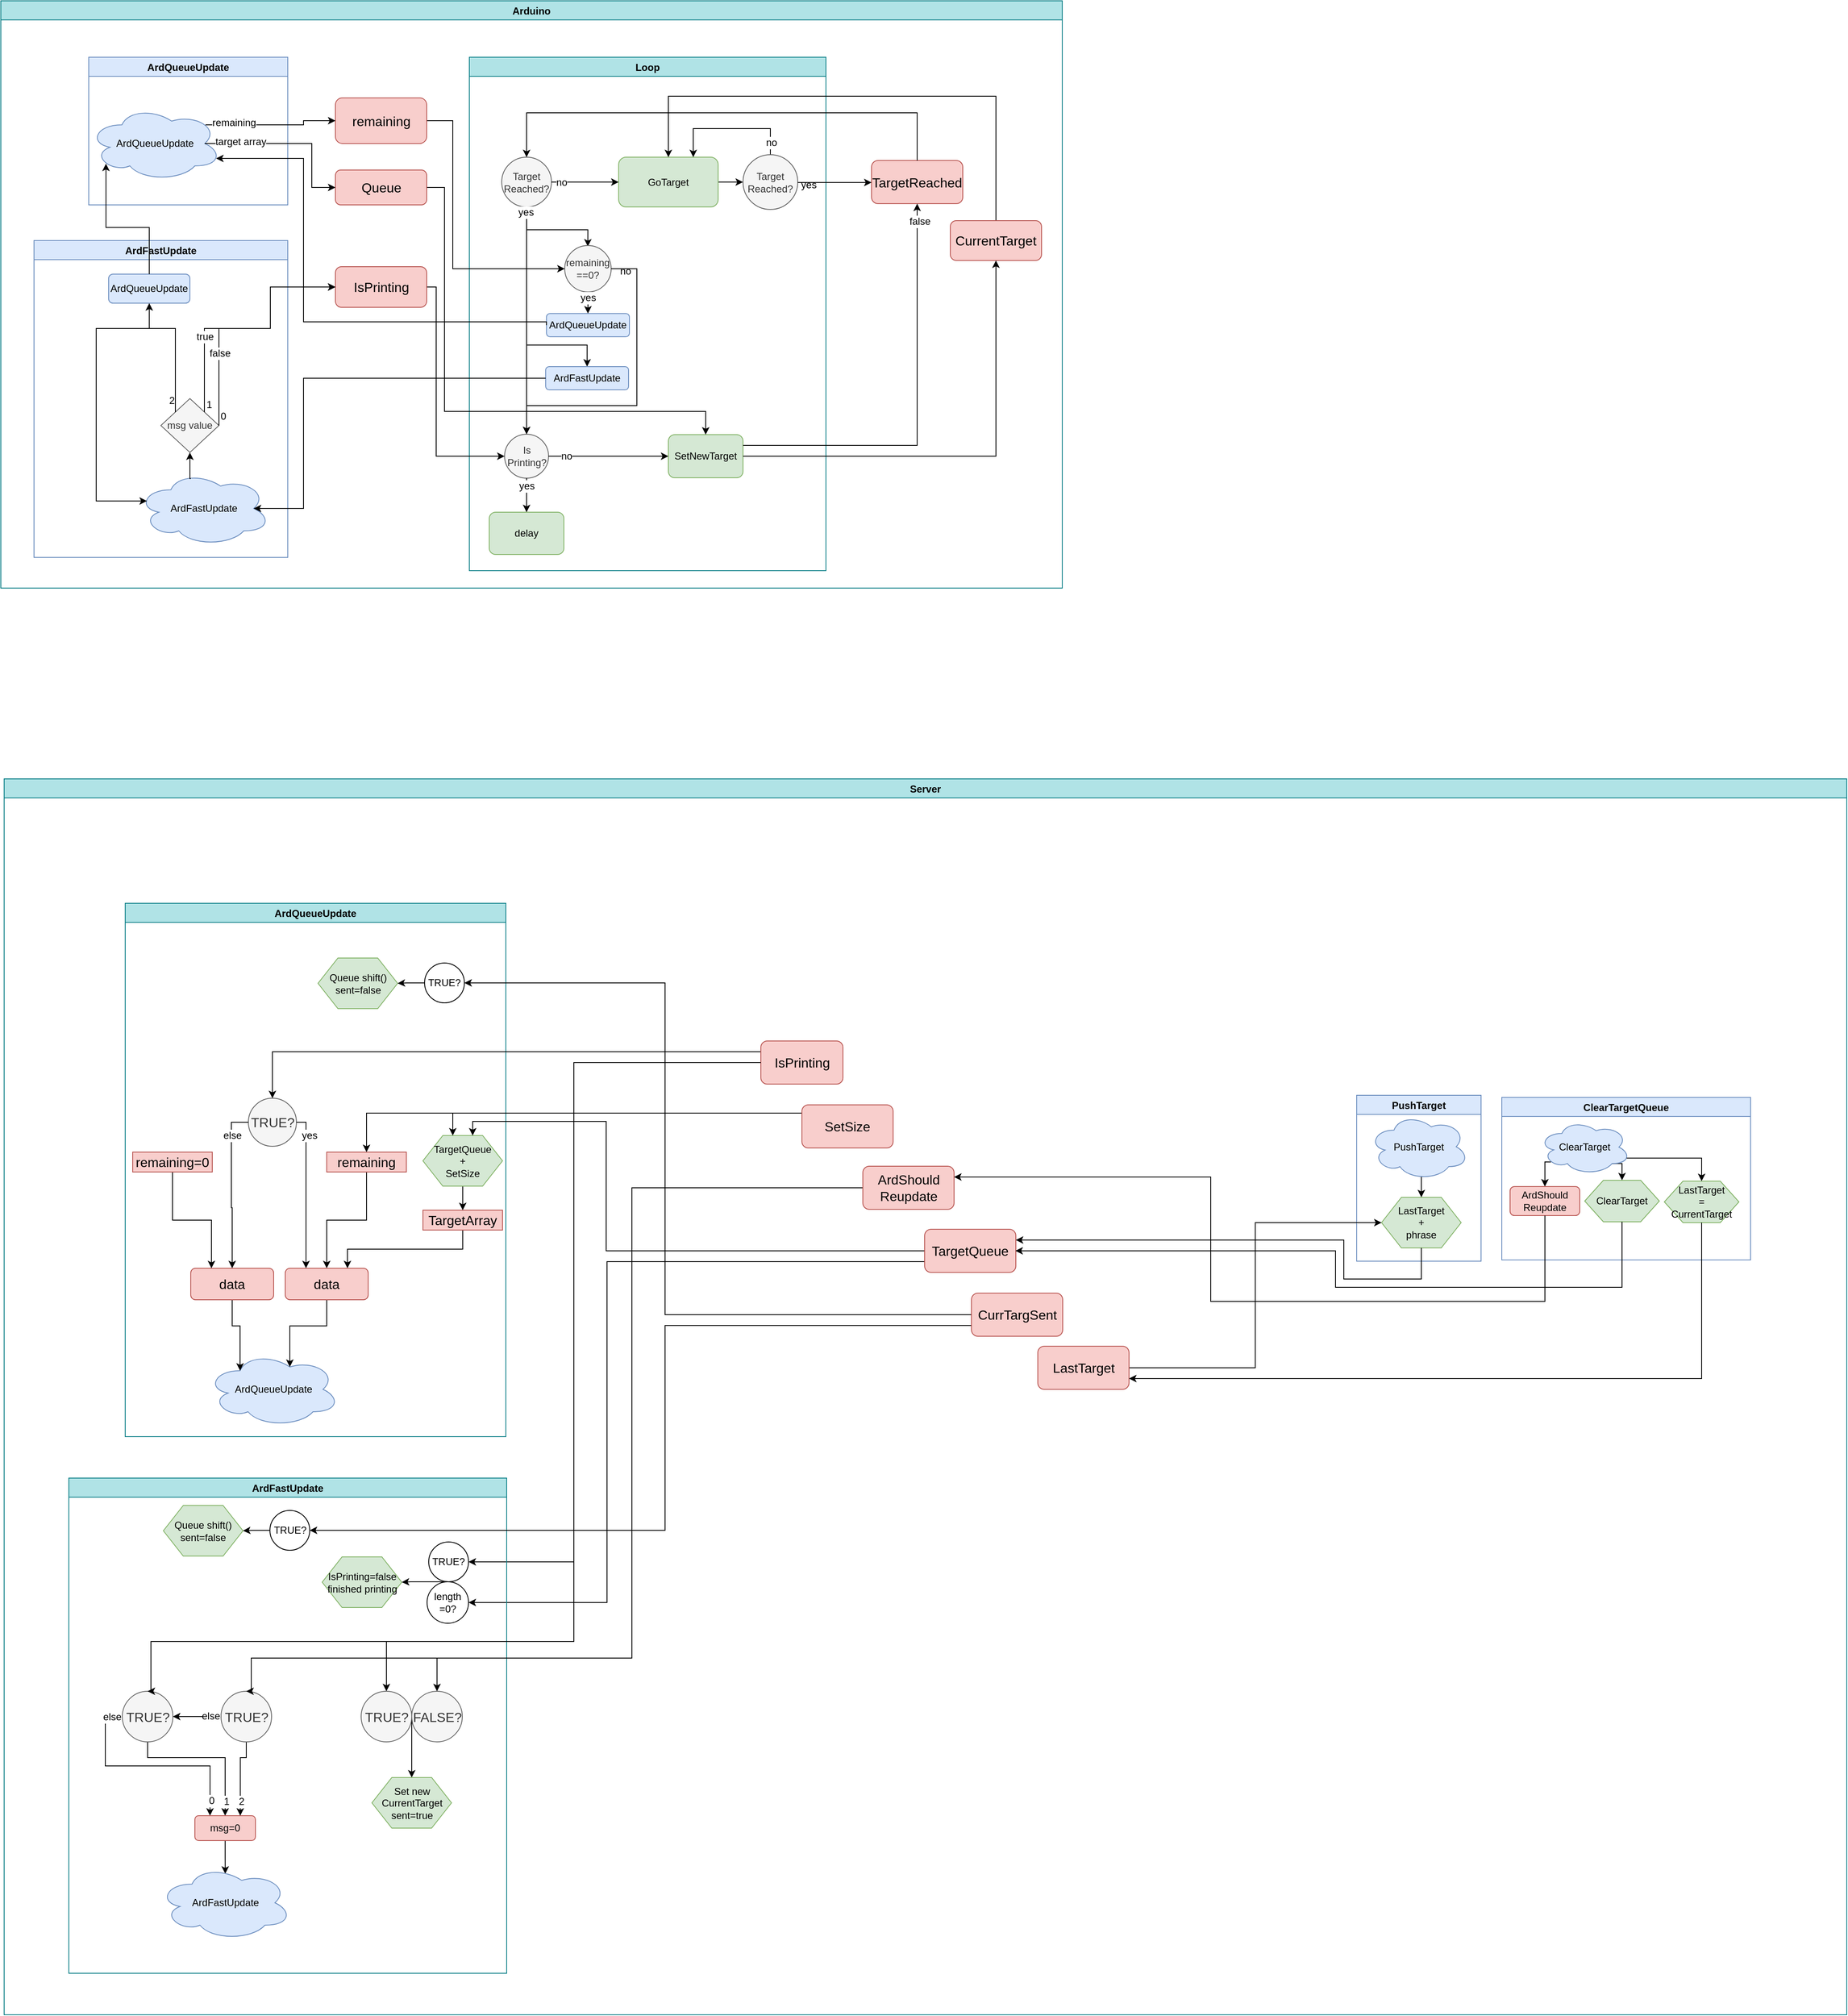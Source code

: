 <mxfile version="12.4.2" type="device" pages="1"><diagram id="tM-T2GlN57QpEo3TOmLt" name="Page-1"><mxGraphModel dx="1522" dy="650" grid="0" gridSize="10" guides="1" tooltips="1" connect="1" arrows="1" fold="1" page="0" pageScale="1" pageWidth="827" pageHeight="1169" math="0" shadow="0"><root><mxCell id="0"/><mxCell id="1" parent="0"/><mxCell id="ObLsMRq7kUbOB_yrqu0M-2" value="Arduino" style="swimlane;fillColor=#b0e3e6;strokeColor=#0e8088;" parent="1" vertex="1"><mxGeometry x="-200" y="42" width="1280" height="708" as="geometry"><mxRectangle x="18" y="30" width="70" height="23" as="alternateBounds"/></mxGeometry></mxCell><mxCell id="ObLsMRq7kUbOB_yrqu0M-3" value="Loop" style="swimlane;startSize=23;fillColor=#b0e3e6;strokeColor=#0e8088;" parent="ObLsMRq7kUbOB_yrqu0M-2" vertex="1"><mxGeometry x="565" y="68" width="430" height="619" as="geometry"><mxRectangle x="90" y="123" width="60" height="23" as="alternateBounds"/></mxGeometry></mxCell><mxCell id="ObLsMRq7kUbOB_yrqu0M-46" style="edgeStyle=orthogonalEdgeStyle;rounded=0;orthogonalLoop=1;jettySize=auto;html=1;exitX=0.5;exitY=1;exitDx=0;exitDy=0;entryX=0.5;entryY=0;entryDx=0;entryDy=0;" parent="ObLsMRq7kUbOB_yrqu0M-3" edge="1"><mxGeometry relative="1" as="geometry"><mxPoint x="69.069" y="181.276" as="sourcePoint"/><mxPoint x="142.862" y="228.172" as="targetPoint"/><Array as="points"><mxPoint x="69" y="208"/><mxPoint x="143" y="208"/></Array></mxGeometry></mxCell><mxCell id="ObLsMRq7kUbOB_yrqu0M-47" style="edgeStyle=orthogonalEdgeStyle;rounded=0;orthogonalLoop=1;jettySize=auto;html=1;exitX=0.5;exitY=1;exitDx=0;exitDy=0;entryX=0.5;entryY=0;entryDx=0;entryDy=0;" parent="ObLsMRq7kUbOB_yrqu0M-3" source="ObLsMRq7kUbOB_yrqu0M-5" target="ObLsMRq7kUbOB_yrqu0M-19" edge="1"><mxGeometry relative="1" as="geometry"><Array as="points"><mxPoint x="69" y="347"/><mxPoint x="142" y="347"/></Array></mxGeometry></mxCell><mxCell id="ObLsMRq7kUbOB_yrqu0M-5" value="Target&lt;br&gt;Reached?" style="ellipse;whiteSpace=wrap;html=1;aspect=fixed;fillColor=#f5f5f5;strokeColor=#666666;fontColor=#333333;" parent="ObLsMRq7kUbOB_yrqu0M-3" vertex="1"><mxGeometry x="39" y="120.5" width="60" height="60" as="geometry"/></mxCell><mxCell id="ObLsMRq7kUbOB_yrqu0M-6" style="edgeStyle=orthogonalEdgeStyle;rounded=0;orthogonalLoop=1;jettySize=auto;html=1;exitX=1;exitY=0.5;exitDx=0;exitDy=0;entryX=0;entryY=0.5;entryDx=0;entryDy=0;" parent="ObLsMRq7kUbOB_yrqu0M-3" source="ObLsMRq7kUbOB_yrqu0M-7" target="ObLsMRq7kUbOB_yrqu0M-26" edge="1"><mxGeometry relative="1" as="geometry"/></mxCell><mxCell id="ObLsMRq7kUbOB_yrqu0M-7" value="GoTarget" style="rounded=1;whiteSpace=wrap;html=1;fillColor=#d5e8d4;strokeColor=#82b366;" parent="ObLsMRq7kUbOB_yrqu0M-3" vertex="1"><mxGeometry x="180" y="120.5" width="120" height="60" as="geometry"/></mxCell><mxCell id="ObLsMRq7kUbOB_yrqu0M-11" style="edgeStyle=orthogonalEdgeStyle;rounded=0;orthogonalLoop=1;jettySize=auto;html=1;exitX=1;exitY=0.5;exitDx=0;exitDy=0;entryX=0;entryY=0.5;entryDx=0;entryDy=0;" parent="ObLsMRq7kUbOB_yrqu0M-3" source="ObLsMRq7kUbOB_yrqu0M-5" target="ObLsMRq7kUbOB_yrqu0M-7" edge="1"><mxGeometry relative="1" as="geometry"><mxPoint x="190" y="95.707" as="targetPoint"/></mxGeometry></mxCell><mxCell id="ObLsMRq7kUbOB_yrqu0M-12" value="no" style="text;html=1;resizable=0;points=[];align=center;verticalAlign=middle;labelBackgroundColor=#ffffff;" parent="ObLsMRq7kUbOB_yrqu0M-11" vertex="1" connectable="0"><mxGeometry x="-0.698" relative="1" as="geometry"><mxPoint as="offset"/></mxGeometry></mxCell><mxCell id="ObLsMRq7kUbOB_yrqu0M-13" value="delay" style="rounded=1;whiteSpace=wrap;html=1;fillColor=#d5e8d4;strokeColor=#82b366;" parent="ObLsMRq7kUbOB_yrqu0M-3" vertex="1"><mxGeometry x="24" y="548.5" width="90" height="51" as="geometry"/></mxCell><mxCell id="ObLsMRq7kUbOB_yrqu0M-45" style="edgeStyle=orthogonalEdgeStyle;rounded=0;orthogonalLoop=1;jettySize=auto;html=1;exitX=0.5;exitY=1;exitDx=0;exitDy=0;entryX=0.5;entryY=0;entryDx=0;entryDy=0;" parent="ObLsMRq7kUbOB_yrqu0M-3" source="ObLsMRq7kUbOB_yrqu0M-15" target="ObLsMRq7kUbOB_yrqu0M-16" edge="1"><mxGeometry relative="1" as="geometry"/></mxCell><mxCell id="ObLsMRq7kUbOB_yrqu0M-15" value="remaining&lt;br&gt;==0?" style="ellipse;whiteSpace=wrap;html=1;aspect=fixed;shadow=0;glass=0;comic=0;fillColor=#f5f5f5;strokeColor=#666666;fontColor=#333333;" parent="ObLsMRq7kUbOB_yrqu0M-3" vertex="1"><mxGeometry x="115" y="227" width="56" height="56" as="geometry"/></mxCell><mxCell id="ObLsMRq7kUbOB_yrqu0M-16" value="ArdQueueUpdate" style="rounded=1;whiteSpace=wrap;html=1;fillColor=#dae8fc;strokeColor=#6c8ebf;" parent="ObLsMRq7kUbOB_yrqu0M-3" vertex="1"><mxGeometry x="93" y="309" width="100" height="28" as="geometry"/></mxCell><mxCell id="ObLsMRq7kUbOB_yrqu0M-19" value="ArdFastUpdate" style="rounded=1;whiteSpace=wrap;html=1;fillColor=#dae8fc;strokeColor=#6c8ebf;" parent="ObLsMRq7kUbOB_yrqu0M-3" vertex="1"><mxGeometry x="92" y="373" width="100" height="28" as="geometry"/></mxCell><mxCell id="ObLsMRq7kUbOB_yrqu0M-23" value="SetNewTarget" style="rounded=1;whiteSpace=wrap;html=1;fillColor=#d5e8d4;strokeColor=#82b366;" parent="ObLsMRq7kUbOB_yrqu0M-3" vertex="1"><mxGeometry x="240" y="455" width="90" height="52" as="geometry"/></mxCell><mxCell id="vd14K_VsVUF3qfK4hgnp-1" style="edgeStyle=orthogonalEdgeStyle;rounded=0;orthogonalLoop=1;jettySize=auto;html=1;exitX=0.5;exitY=0;exitDx=0;exitDy=0;entryX=0.75;entryY=0;entryDx=0;entryDy=0;" parent="ObLsMRq7kUbOB_yrqu0M-3" source="ObLsMRq7kUbOB_yrqu0M-26" target="ObLsMRq7kUbOB_yrqu0M-7" edge="1"><mxGeometry relative="1" as="geometry"><Array as="points"><mxPoint x="363" y="86"/><mxPoint x="270" y="86"/></Array></mxGeometry></mxCell><mxCell id="ObLsMRq7kUbOB_yrqu0M-26" value="Target Reached?" style="ellipse;whiteSpace=wrap;html=1;aspect=fixed;fillColor=#f5f5f5;strokeColor=#666666;fontColor=#333333;" parent="ObLsMRq7kUbOB_yrqu0M-3" vertex="1"><mxGeometry x="330" y="117.5" width="66" height="66" as="geometry"/></mxCell><mxCell id="vd14K_VsVUF3qfK4hgnp-3" value="no" style="text;html=1;resizable=0;points=[];align=center;verticalAlign=middle;labelBackgroundColor=#ffffff;" parent="ObLsMRq7kUbOB_yrqu0M-3" vertex="1" connectable="0"><mxGeometry x="331" y="100" as="geometry"><mxPoint x="33" y="3" as="offset"/></mxGeometry></mxCell><mxCell id="vd14K_VsVUF3qfK4hgnp-5" value="yes" style="text;html=1;resizable=0;points=[];align=center;verticalAlign=middle;labelBackgroundColor=#ffffff;shadow=1;fillColor=#FFFFFF;" parent="ObLsMRq7kUbOB_yrqu0M-3" vertex="1" connectable="0"><mxGeometry x="409" y="148" as="geometry"><mxPoint y="6" as="offset"/></mxGeometry></mxCell><mxCell id="vd14K_VsVUF3qfK4hgnp-7" value="no" style="text;html=1;resizable=0;points=[];align=center;verticalAlign=middle;labelBackgroundColor=#ffffff;" parent="ObLsMRq7kUbOB_yrqu0M-3" vertex="1" connectable="0"><mxGeometry x="175.003" y="257.004" as="geometry"><mxPoint x="12.5" y="1" as="offset"/></mxGeometry></mxCell><mxCell id="vd14K_VsVUF3qfK4hgnp-8" value="yes" style="text;html=1;resizable=0;points=[];align=center;verticalAlign=middle;labelBackgroundColor=#ffffff;" parent="ObLsMRq7kUbOB_yrqu0M-3" vertex="1" connectable="0"><mxGeometry x="142.999" y="283.999" as="geometry"><mxPoint y="6" as="offset"/></mxGeometry></mxCell><mxCell id="ObLsMRq7kUbOB_yrqu0M-10" value="Is&lt;br&gt;Printing?" style="ellipse;whiteSpace=wrap;html=1;aspect=fixed;fillColor=#f5f5f5;strokeColor=#666666;fontColor=#333333;" parent="ObLsMRq7kUbOB_yrqu0M-3" vertex="1"><mxGeometry x="42.5" y="454.5" width="53" height="53" as="geometry"/></mxCell><mxCell id="ObLsMRq7kUbOB_yrqu0M-8" style="edgeStyle=orthogonalEdgeStyle;rounded=0;orthogonalLoop=1;jettySize=auto;html=1;exitX=0.5;exitY=1;exitDx=0;exitDy=0;entryX=0.5;entryY=0;entryDx=0;entryDy=0;" parent="ObLsMRq7kUbOB_yrqu0M-3" source="ObLsMRq7kUbOB_yrqu0M-10" target="ObLsMRq7kUbOB_yrqu0M-13" edge="1"><mxGeometry relative="1" as="geometry"/></mxCell><mxCell id="ObLsMRq7kUbOB_yrqu0M-9" value="yes" style="text;html=1;resizable=0;points=[];align=center;verticalAlign=middle;labelBackgroundColor=#ffffff;" parent="ObLsMRq7kUbOB_yrqu0M-8" vertex="1" connectable="0"><mxGeometry x="-0.611" relative="1" as="geometry"><mxPoint x="-0.07" y="1.55" as="offset"/></mxGeometry></mxCell><mxCell id="ObLsMRq7kUbOB_yrqu0M-24" style="edgeStyle=orthogonalEdgeStyle;rounded=0;orthogonalLoop=1;jettySize=auto;html=1;entryX=0;entryY=0.5;entryDx=0;entryDy=0;exitX=1;exitY=0.5;exitDx=0;exitDy=0;" parent="ObLsMRq7kUbOB_yrqu0M-3" source="ObLsMRq7kUbOB_yrqu0M-10" target="ObLsMRq7kUbOB_yrqu0M-23" edge="1"><mxGeometry relative="1" as="geometry"><mxPoint x="180" y="595.5" as="targetPoint"/><mxPoint x="140" y="481.5" as="sourcePoint"/></mxGeometry></mxCell><mxCell id="ObLsMRq7kUbOB_yrqu0M-25" value="no" style="text;html=1;resizable=0;points=[];align=center;verticalAlign=middle;labelBackgroundColor=#ffffff;" parent="ObLsMRq7kUbOB_yrqu0M-24" vertex="1" connectable="0"><mxGeometry x="-0.872" y="1" relative="1" as="geometry"><mxPoint x="12.5" y="1" as="offset"/></mxGeometry></mxCell><mxCell id="ObLsMRq7kUbOB_yrqu0M-48" style="edgeStyle=orthogonalEdgeStyle;rounded=0;orthogonalLoop=1;jettySize=auto;html=1;exitX=0.5;exitY=1;exitDx=0;exitDy=0;entryX=0.5;entryY=0;entryDx=0;entryDy=0;" parent="ObLsMRq7kUbOB_yrqu0M-3" source="ObLsMRq7kUbOB_yrqu0M-5" target="ObLsMRq7kUbOB_yrqu0M-10" edge="1"><mxGeometry relative="1" as="geometry"/></mxCell><mxCell id="vd14K_VsVUF3qfK4hgnp-6" style="edgeStyle=orthogonalEdgeStyle;rounded=0;orthogonalLoop=1;jettySize=auto;html=1;exitX=1;exitY=0.5;exitDx=0;exitDy=0;entryX=0.5;entryY=0;entryDx=0;entryDy=0;" parent="ObLsMRq7kUbOB_yrqu0M-3" source="ObLsMRq7kUbOB_yrqu0M-15" target="ObLsMRq7kUbOB_yrqu0M-10" edge="1"><mxGeometry relative="1" as="geometry"><Array as="points"><mxPoint x="202" y="255"/><mxPoint x="202" y="420"/><mxPoint x="69" y="420"/></Array></mxGeometry></mxCell><mxCell id="ObLsMRq7kUbOB_yrqu0M-27" style="edgeStyle=orthogonalEdgeStyle;rounded=0;orthogonalLoop=1;jettySize=auto;html=1;exitX=0.5;exitY=0;exitDx=0;exitDy=0;entryX=0.5;entryY=0;entryDx=0;entryDy=0;" parent="ObLsMRq7kUbOB_yrqu0M-2" source="ObLsMRq7kUbOB_yrqu0M-28" target="ObLsMRq7kUbOB_yrqu0M-7" edge="1"><mxGeometry relative="1" as="geometry"><Array as="points"><mxPoint x="1200" y="115"/><mxPoint x="805" y="115"/></Array></mxGeometry></mxCell><mxCell id="ObLsMRq7kUbOB_yrqu0M-28" value="CurrentTarget" style="rounded=1;whiteSpace=wrap;html=1;fillColor=#f8cecc;strokeColor=#b85450;fontSize=16;" parent="ObLsMRq7kUbOB_yrqu0M-2" vertex="1"><mxGeometry x="1145" y="265" width="110" height="48" as="geometry"/></mxCell><mxCell id="ObLsMRq7kUbOB_yrqu0M-29" style="edgeStyle=orthogonalEdgeStyle;rounded=0;orthogonalLoop=1;jettySize=auto;html=1;exitX=1;exitY=0.5;exitDx=0;exitDy=0;entryX=0.5;entryY=1;entryDx=0;entryDy=0;" parent="ObLsMRq7kUbOB_yrqu0M-2" source="ObLsMRq7kUbOB_yrqu0M-23" target="ObLsMRq7kUbOB_yrqu0M-28" edge="1"><mxGeometry relative="1" as="geometry"/></mxCell><mxCell id="ObLsMRq7kUbOB_yrqu0M-30" value="TargetReached" style="rounded=1;whiteSpace=wrap;html=1;fillColor=#f8cecc;strokeColor=#b85450;fontSize=16;" parent="ObLsMRq7kUbOB_yrqu0M-2" vertex="1"><mxGeometry x="1050" y="192.5" width="110" height="52" as="geometry"/></mxCell><mxCell id="ObLsMRq7kUbOB_yrqu0M-31" style="edgeStyle=orthogonalEdgeStyle;rounded=0;orthogonalLoop=1;jettySize=auto;html=1;exitX=0.5;exitY=0;exitDx=0;exitDy=0;entryX=0.5;entryY=0;entryDx=0;entryDy=0;" parent="ObLsMRq7kUbOB_yrqu0M-2" source="ObLsMRq7kUbOB_yrqu0M-30" target="ObLsMRq7kUbOB_yrqu0M-5" edge="1"><mxGeometry relative="1" as="geometry"><Array as="points"><mxPoint x="1105" y="135"/><mxPoint x="634" y="135"/></Array></mxGeometry></mxCell><mxCell id="ObLsMRq7kUbOB_yrqu0M-32" style="edgeStyle=orthogonalEdgeStyle;rounded=0;orthogonalLoop=1;jettySize=auto;html=1;exitX=1;exitY=0.5;exitDx=0;exitDy=0;entryX=0;entryY=0.5;entryDx=0;entryDy=0;" parent="ObLsMRq7kUbOB_yrqu0M-2" edge="1"><mxGeometry relative="1" as="geometry"><mxPoint x="961" y="219" as="sourcePoint"/><mxPoint x="1050" y="219" as="targetPoint"/></mxGeometry></mxCell><mxCell id="ObLsMRq7kUbOB_yrqu0M-34" style="edgeStyle=orthogonalEdgeStyle;rounded=0;orthogonalLoop=1;jettySize=auto;html=1;exitX=1;exitY=0.25;exitDx=0;exitDy=0;entryX=0.5;entryY=1;entryDx=0;entryDy=0;" parent="ObLsMRq7kUbOB_yrqu0M-2" source="ObLsMRq7kUbOB_yrqu0M-23" target="ObLsMRq7kUbOB_yrqu0M-30" edge="1"><mxGeometry relative="1" as="geometry"><Array as="points"><mxPoint x="1105" y="536"/></Array></mxGeometry></mxCell><mxCell id="ObLsMRq7kUbOB_yrqu0M-35" value="false" style="text;html=1;resizable=0;points=[];align=center;verticalAlign=middle;labelBackgroundColor=#ffffff;" parent="ObLsMRq7kUbOB_yrqu0M-34" vertex="1" connectable="0"><mxGeometry x="0.917" y="-3" relative="1" as="geometry"><mxPoint as="offset"/></mxGeometry></mxCell><mxCell id="ObLsMRq7kUbOB_yrqu0M-43" style="edgeStyle=orthogonalEdgeStyle;rounded=0;orthogonalLoop=1;jettySize=auto;html=1;exitX=1;exitY=0.5;exitDx=0;exitDy=0;entryX=0;entryY=0.5;entryDx=0;entryDy=0;" parent="ObLsMRq7kUbOB_yrqu0M-2" source="ObLsMRq7kUbOB_yrqu0M-37" target="ObLsMRq7kUbOB_yrqu0M-10" edge="1"><mxGeometry relative="1" as="geometry"><Array as="points"><mxPoint x="525" y="345"/><mxPoint x="525" y="549"/></Array></mxGeometry></mxCell><mxCell id="ObLsMRq7kUbOB_yrqu0M-37" value="IsPrinting" style="rounded=1;whiteSpace=wrap;html=1;fillColor=#f8cecc;strokeColor=#b85450;fontSize=16;" parent="ObLsMRq7kUbOB_yrqu0M-2" vertex="1"><mxGeometry x="403.5" y="320.5" width="110" height="49" as="geometry"/></mxCell><mxCell id="ObLsMRq7kUbOB_yrqu0M-44" style="edgeStyle=orthogonalEdgeStyle;rounded=0;orthogonalLoop=1;jettySize=auto;html=1;exitX=1;exitY=0.5;exitDx=0;exitDy=0;entryX=0;entryY=0.5;entryDx=0;entryDy=0;" parent="ObLsMRq7kUbOB_yrqu0M-2" source="ObLsMRq7kUbOB_yrqu0M-40" target="ObLsMRq7kUbOB_yrqu0M-15" edge="1"><mxGeometry relative="1" as="geometry"><Array as="points"><mxPoint x="545" y="144"/><mxPoint x="545" y="323"/></Array></mxGeometry></mxCell><mxCell id="ObLsMRq7kUbOB_yrqu0M-40" value="remaining" style="rounded=1;whiteSpace=wrap;html=1;fillColor=#f8cecc;strokeColor=#b85450;fontSize=16;" parent="ObLsMRq7kUbOB_yrqu0M-2" vertex="1"><mxGeometry x="403.5" y="117" width="110" height="55" as="geometry"/></mxCell><mxCell id="ObLsMRq7kUbOB_yrqu0M-42" value="ArdQueueUpdate" style="swimlane;fillColor=#dae8fc;strokeColor=#6c8ebf;" parent="ObLsMRq7kUbOB_yrqu0M-2" vertex="1"><mxGeometry x="106" y="68" width="240" height="178" as="geometry"/></mxCell><mxCell id="ObLsMRq7kUbOB_yrqu0M-49" value="ArdQueueUpdate" style="ellipse;shape=cloud;whiteSpace=wrap;html=1;shadow=0;glass=0;comic=0;fillColor=#dae8fc;strokeColor=#6c8ebf;" parent="ObLsMRq7kUbOB_yrqu0M-42" vertex="1"><mxGeometry y="59" width="160" height="90" as="geometry"/></mxCell><mxCell id="ObLsMRq7kUbOB_yrqu0M-51" style="edgeStyle=orthogonalEdgeStyle;rounded=0;orthogonalLoop=1;jettySize=auto;html=1;exitX=1;exitY=0.5;exitDx=0;exitDy=0;entryX=0.5;entryY=0;entryDx=0;entryDy=0;" parent="ObLsMRq7kUbOB_yrqu0M-2" source="ObLsMRq7kUbOB_yrqu0M-50" target="ObLsMRq7kUbOB_yrqu0M-23" edge="1"><mxGeometry relative="1" as="geometry"><Array as="points"><mxPoint x="535" y="225"/><mxPoint x="535" y="495"/><mxPoint x="850" y="495"/></Array></mxGeometry></mxCell><mxCell id="ObLsMRq7kUbOB_yrqu0M-50" value="Queue" style="rounded=1;whiteSpace=wrap;html=1;fillColor=#f8cecc;strokeColor=#b85450;fontSize=16;" parent="ObLsMRq7kUbOB_yrqu0M-2" vertex="1"><mxGeometry x="403.5" y="204" width="110" height="42" as="geometry"/></mxCell><mxCell id="ObLsMRq7kUbOB_yrqu0M-56" value="ArdFastUpdate" style="swimlane;startSize=23;fillColor=#dae8fc;strokeColor=#6c8ebf;" parent="ObLsMRq7kUbOB_yrqu0M-2" vertex="1"><mxGeometry x="40" y="289" width="306" height="382" as="geometry"/></mxCell><mxCell id="ObLsMRq7kUbOB_yrqu0M-57" value="ArdFastUpdate" style="ellipse;shape=cloud;whiteSpace=wrap;html=1;shadow=0;glass=0;comic=0;fillColor=#dae8fc;strokeColor=#6c8ebf;" parent="ObLsMRq7kUbOB_yrqu0M-56" vertex="1"><mxGeometry x="125" y="278" width="160" height="90" as="geometry"/></mxCell><mxCell id="ObLsMRq7kUbOB_yrqu0M-79" value="ArdQueueUpdate" style="rounded=1;whiteSpace=wrap;html=1;fillColor=#dae8fc;strokeColor=#6c8ebf;" parent="ObLsMRq7kUbOB_yrqu0M-56" vertex="1"><mxGeometry x="90" y="40.5" width="98" height="35" as="geometry"/></mxCell><mxCell id="ObLsMRq7kUbOB_yrqu0M-58" value="msg value" style="rhombus;whiteSpace=wrap;html=1;fillColor=#f5f5f5;strokeColor=#666666;fontColor=#333333;" parent="ObLsMRq7kUbOB_yrqu0M-56" vertex="1"><mxGeometry x="153" y="190.5" width="70" height="65" as="geometry"/></mxCell><mxCell id="ObLsMRq7kUbOB_yrqu0M-83" style="edgeStyle=orthogonalEdgeStyle;rounded=0;orthogonalLoop=1;jettySize=auto;html=1;exitX=0.4;exitY=0.1;exitDx=0;exitDy=0;exitPerimeter=0;entryX=0.5;entryY=1;entryDx=0;entryDy=0;" parent="ObLsMRq7kUbOB_yrqu0M-56" source="ObLsMRq7kUbOB_yrqu0M-57" target="ObLsMRq7kUbOB_yrqu0M-58" edge="1"><mxGeometry relative="1" as="geometry"/></mxCell><mxCell id="ObLsMRq7kUbOB_yrqu0M-92" style="edgeStyle=orthogonalEdgeStyle;rounded=0;orthogonalLoop=1;jettySize=auto;html=1;exitX=0;exitY=0;exitDx=0;exitDy=0;entryX=0.07;entryY=0.4;entryDx=0;entryDy=0;entryPerimeter=0;" parent="ObLsMRq7kUbOB_yrqu0M-56" source="ObLsMRq7kUbOB_yrqu0M-58" target="ObLsMRq7kUbOB_yrqu0M-57" edge="1"><mxGeometry relative="1" as="geometry"><Array as="points"><mxPoint x="170" y="106"/><mxPoint x="75" y="106"/><mxPoint x="75" y="314"/></Array></mxGeometry></mxCell><mxCell id="ObLsMRq7kUbOB_yrqu0M-93" value="2" style="text;html=1;resizable=0;points=[];align=center;verticalAlign=middle;labelBackgroundColor=#ffffff;" parent="ObLsMRq7kUbOB_yrqu0M-92" vertex="1" connectable="0"><mxGeometry x="-0.94" relative="1" as="geometry"><mxPoint x="-5" as="offset"/></mxGeometry></mxCell><mxCell id="ObLsMRq7kUbOB_yrqu0M-99" style="edgeStyle=orthogonalEdgeStyle;rounded=0;orthogonalLoop=1;jettySize=auto;html=1;exitX=0;exitY=0;exitDx=0;exitDy=0;entryX=0.5;entryY=1;entryDx=0;entryDy=0;" parent="ObLsMRq7kUbOB_yrqu0M-56" source="ObLsMRq7kUbOB_yrqu0M-58" target="ObLsMRq7kUbOB_yrqu0M-79" edge="1"><mxGeometry relative="1" as="geometry"><Array as="points"><mxPoint x="83" y="106"/><mxPoint x="38" y="106"/></Array></mxGeometry></mxCell><mxCell id="ObLsMRq7kUbOB_yrqu0M-76" style="edgeStyle=orthogonalEdgeStyle;rounded=0;orthogonalLoop=1;jettySize=auto;html=1;exitX=0.88;exitY=0.25;exitDx=0;exitDy=0;exitPerimeter=0;entryX=0;entryY=0.5;entryDx=0;entryDy=0;" parent="ObLsMRq7kUbOB_yrqu0M-2" source="ObLsMRq7kUbOB_yrqu0M-49" target="ObLsMRq7kUbOB_yrqu0M-40" edge="1"><mxGeometry relative="1" as="geometry"><Array as="points"><mxPoint x="365" y="149"/><mxPoint x="365" y="144"/></Array></mxGeometry></mxCell><mxCell id="ObLsMRq7kUbOB_yrqu0M-126" value="remaining" style="text;html=1;resizable=0;points=[];align=center;verticalAlign=middle;labelBackgroundColor=#ffffff;fontSize=12;" parent="ObLsMRq7kUbOB_yrqu0M-76" vertex="1" connectable="0"><mxGeometry x="0.476" y="97" relative="1" as="geometry"><mxPoint x="13" y="-1" as="offset"/></mxGeometry></mxCell><mxCell id="ObLsMRq7kUbOB_yrqu0M-77" style="edgeStyle=orthogonalEdgeStyle;rounded=0;orthogonalLoop=1;jettySize=auto;html=1;exitX=0.875;exitY=0.5;exitDx=0;exitDy=0;exitPerimeter=0;entryX=0;entryY=0.5;entryDx=0;entryDy=0;" parent="ObLsMRq7kUbOB_yrqu0M-2" source="ObLsMRq7kUbOB_yrqu0M-49" target="ObLsMRq7kUbOB_yrqu0M-50" edge="1"><mxGeometry relative="1" as="geometry"><Array as="points"><mxPoint x="375" y="172"/><mxPoint x="375" y="225"/></Array></mxGeometry></mxCell><mxCell id="ObLsMRq7kUbOB_yrqu0M-127" value="target array" style="text;html=1;resizable=0;points=[];align=center;verticalAlign=middle;labelBackgroundColor=#ffffff;fontSize=12;" parent="ObLsMRq7kUbOB_yrqu0M-77" vertex="1" connectable="0"><mxGeometry x="-0.83" y="3" relative="1" as="geometry"><mxPoint x="25" y="1" as="offset"/></mxGeometry></mxCell><mxCell id="ObLsMRq7kUbOB_yrqu0M-78" style="edgeStyle=orthogonalEdgeStyle;rounded=0;orthogonalLoop=1;jettySize=auto;html=1;exitX=0;exitY=0.5;exitDx=0;exitDy=0;entryX=0.96;entryY=0.7;entryDx=0;entryDy=0;entryPerimeter=0;" parent="ObLsMRq7kUbOB_yrqu0M-2" source="ObLsMRq7kUbOB_yrqu0M-16" target="ObLsMRq7kUbOB_yrqu0M-49" edge="1"><mxGeometry relative="1" as="geometry"><Array as="points"><mxPoint x="365" y="387"/><mxPoint x="365" y="190"/></Array></mxGeometry></mxCell><mxCell id="ObLsMRq7kUbOB_yrqu0M-81" style="edgeStyle=orthogonalEdgeStyle;rounded=0;orthogonalLoop=1;jettySize=auto;html=1;exitX=0.5;exitY=0;exitDx=0;exitDy=0;entryX=0.13;entryY=0.77;entryDx=0;entryDy=0;entryPerimeter=0;" parent="ObLsMRq7kUbOB_yrqu0M-2" source="ObLsMRq7kUbOB_yrqu0M-79" target="ObLsMRq7kUbOB_yrqu0M-49" edge="1"><mxGeometry relative="1" as="geometry"/></mxCell><mxCell id="ObLsMRq7kUbOB_yrqu0M-84" style="edgeStyle=orthogonalEdgeStyle;rounded=0;orthogonalLoop=1;jettySize=auto;html=1;exitX=0;exitY=0.5;exitDx=0;exitDy=0;entryX=0.875;entryY=0.5;entryDx=0;entryDy=0;entryPerimeter=0;" parent="ObLsMRq7kUbOB_yrqu0M-2" source="ObLsMRq7kUbOB_yrqu0M-19" target="ObLsMRq7kUbOB_yrqu0M-57" edge="1"><mxGeometry relative="1" as="geometry"><Array as="points"><mxPoint x="365" y="455"/><mxPoint x="365" y="612"/></Array></mxGeometry></mxCell><mxCell id="ObLsMRq7kUbOB_yrqu0M-95" style="edgeStyle=orthogonalEdgeStyle;rounded=0;orthogonalLoop=1;jettySize=auto;html=1;exitX=1;exitY=0.5;exitDx=0;exitDy=0;entryX=0;entryY=0.5;entryDx=0;entryDy=0;" parent="ObLsMRq7kUbOB_yrqu0M-2" source="ObLsMRq7kUbOB_yrqu0M-58" target="ObLsMRq7kUbOB_yrqu0M-37" edge="1"><mxGeometry relative="1" as="geometry"><Array as="points"><mxPoint x="263" y="395"/><mxPoint x="325" y="395"/><mxPoint x="325" y="345"/></Array></mxGeometry></mxCell><mxCell id="ObLsMRq7kUbOB_yrqu0M-98" value="0" style="text;html=1;resizable=0;points=[];align=center;verticalAlign=middle;labelBackgroundColor=#ffffff;" parent="ObLsMRq7kUbOB_yrqu0M-95" vertex="1" connectable="0"><mxGeometry x="-0.924" y="-1" relative="1" as="geometry"><mxPoint x="4" as="offset"/></mxGeometry></mxCell><mxCell id="ObLsMRq7kUbOB_yrqu0M-100" value="false" style="text;html=1;resizable=0;points=[];align=center;verticalAlign=middle;labelBackgroundColor=#ffffff;" parent="ObLsMRq7kUbOB_yrqu0M-95" vertex="1" connectable="0"><mxGeometry x="-0.057" y="-2" relative="1" as="geometry"><mxPoint x="-27.5" y="28" as="offset"/></mxGeometry></mxCell><mxCell id="ObLsMRq7kUbOB_yrqu0M-96" style="edgeStyle=orthogonalEdgeStyle;rounded=0;orthogonalLoop=1;jettySize=auto;html=1;exitX=1;exitY=0;exitDx=0;exitDy=0;entryX=0;entryY=0.5;entryDx=0;entryDy=0;" parent="ObLsMRq7kUbOB_yrqu0M-2" source="ObLsMRq7kUbOB_yrqu0M-58" target="ObLsMRq7kUbOB_yrqu0M-37" edge="1"><mxGeometry relative="1" as="geometry"><Array as="points"><mxPoint x="245" y="395"/><mxPoint x="325" y="395"/><mxPoint x="325" y="345"/></Array></mxGeometry></mxCell><mxCell id="ObLsMRq7kUbOB_yrqu0M-97" value="1" style="text;html=1;resizable=0;points=[];align=center;verticalAlign=middle;labelBackgroundColor=#ffffff;" parent="ObLsMRq7kUbOB_yrqu0M-96" vertex="1" connectable="0"><mxGeometry x="-0.942" relative="1" as="geometry"><mxPoint x="5" as="offset"/></mxGeometry></mxCell><mxCell id="ObLsMRq7kUbOB_yrqu0M-101" value="true" style="text;html=1;resizable=0;points=[];align=center;verticalAlign=middle;labelBackgroundColor=#ffffff;" parent="ObLsMRq7kUbOB_yrqu0M-96" vertex="1" connectable="0"><mxGeometry x="-0.086" relative="1" as="geometry"><mxPoint x="-40.5" y="10" as="offset"/></mxGeometry></mxCell><mxCell id="vd14K_VsVUF3qfK4hgnp-4" value="yes" style="text;html=1;resizable=0;points=[];align=center;verticalAlign=middle;labelBackgroundColor=#ffffff;" parent="ObLsMRq7kUbOB_yrqu0M-2" vertex="1" connectable="0"><mxGeometry x="662" y="591" as="geometry"><mxPoint x="-29" y="-336" as="offset"/></mxGeometry></mxCell><mxCell id="ObLsMRq7kUbOB_yrqu0M-85" value="Server" style="swimlane;fillColor=#b0e3e6;strokeColor=#0e8088;" parent="1" vertex="1"><mxGeometry x="-196" y="980" width="2222" height="1490" as="geometry"/></mxCell><mxCell id="ObLsMRq7kUbOB_yrqu0M-105" value="ArdQueueUpdate" style="swimlane;fillColor=#b0e3e6;strokeColor=#0e8088;" parent="ObLsMRq7kUbOB_yrqu0M-85" vertex="1"><mxGeometry x="146" y="150" width="459" height="643" as="geometry"/></mxCell><mxCell id="ObLsMRq7kUbOB_yrqu0M-113" value="ArdQueueUpdate" style="ellipse;shape=cloud;whiteSpace=wrap;html=1;shadow=0;glass=0;comic=0;fillColor=#dae8fc;strokeColor=#6c8ebf;" parent="ObLsMRq7kUbOB_yrqu0M-105" vertex="1"><mxGeometry x="98.5" y="541" width="160" height="90" as="geometry"/></mxCell><mxCell id="ObLsMRq7kUbOB_yrqu0M-115" value="TRUE?" style="ellipse;whiteSpace=wrap;html=1;aspect=fixed;fontSize=16;fillColor=#f5f5f5;strokeColor=#666666;fontColor=#333333;" parent="ObLsMRq7kUbOB_yrqu0M-105" vertex="1"><mxGeometry x="148.5" y="235" width="58" height="58" as="geometry"/></mxCell><mxCell id="ObLsMRq7kUbOB_yrqu0M-119" style="edgeStyle=orthogonalEdgeStyle;rounded=0;orthogonalLoop=1;jettySize=auto;html=1;exitX=0.5;exitY=1;exitDx=0;exitDy=0;entryX=0.25;entryY=0.25;entryDx=0;entryDy=0;entryPerimeter=0;fontSize=16;" parent="ObLsMRq7kUbOB_yrqu0M-105" source="ObLsMRq7kUbOB_yrqu0M-118" target="ObLsMRq7kUbOB_yrqu0M-113" edge="1"><mxGeometry relative="1" as="geometry"/></mxCell><mxCell id="ObLsMRq7kUbOB_yrqu0M-118" value="data" style="rounded=1;whiteSpace=wrap;html=1;fontSize=16;fillColor=#f8cecc;strokeColor=#b85450;" parent="ObLsMRq7kUbOB_yrqu0M-105" vertex="1"><mxGeometry x="79" y="440" width="100" height="38" as="geometry"/></mxCell><mxCell id="ObLsMRq7kUbOB_yrqu0M-125" style="edgeStyle=orthogonalEdgeStyle;rounded=0;orthogonalLoop=1;jettySize=auto;html=1;exitX=0.5;exitY=1;exitDx=0;exitDy=0;entryX=0.25;entryY=0;entryDx=0;entryDy=0;fontSize=16;" parent="ObLsMRq7kUbOB_yrqu0M-105" source="ObLsMRq7kUbOB_yrqu0M-123" target="ObLsMRq7kUbOB_yrqu0M-118" edge="1"><mxGeometry relative="1" as="geometry"/></mxCell><mxCell id="ObLsMRq7kUbOB_yrqu0M-123" value="remaining=0" style="rounded=0;whiteSpace=wrap;html=1;fontSize=16;fillColor=#f8cecc;strokeColor=#b85450;" parent="ObLsMRq7kUbOB_yrqu0M-105" vertex="1"><mxGeometry x="9" y="300" width="96" height="24" as="geometry"/></mxCell><mxCell id="ObLsMRq7kUbOB_yrqu0M-122" style="edgeStyle=orthogonalEdgeStyle;rounded=0;orthogonalLoop=1;jettySize=auto;html=1;exitX=0;exitY=0.5;exitDx=0;exitDy=0;fontSize=16;entryX=0.5;entryY=0;entryDx=0;entryDy=0;" parent="ObLsMRq7kUbOB_yrqu0M-105" source="ObLsMRq7kUbOB_yrqu0M-115" target="ObLsMRq7kUbOB_yrqu0M-118" edge="1"><mxGeometry relative="1" as="geometry"><mxPoint x="-61.5" y="231" as="targetPoint"/><Array as="points"><mxPoint x="128" y="264"/><mxPoint x="128" y="367"/></Array></mxGeometry></mxCell><mxCell id="aaukGyoaZkYM3UA-Zi9l-3" value="else" style="text;html=1;resizable=0;points=[];align=center;verticalAlign=middle;labelBackgroundColor=#ffffff;" parent="ObLsMRq7kUbOB_yrqu0M-122" vertex="1" connectable="0"><mxGeometry x="-0.728" relative="1" as="geometry"><mxPoint x="0.5" y="9" as="offset"/></mxGeometry></mxCell><mxCell id="ObLsMRq7kUbOB_yrqu0M-138" style="edgeStyle=orthogonalEdgeStyle;rounded=0;orthogonalLoop=1;jettySize=auto;html=1;exitX=0.5;exitY=1;exitDx=0;exitDy=0;entryX=0.5;entryY=0;entryDx=0;entryDy=0;fontSize=12;" parent="ObLsMRq7kUbOB_yrqu0M-105" source="ObLsMRq7kUbOB_yrqu0M-128" target="ObLsMRq7kUbOB_yrqu0M-137" edge="1"><mxGeometry relative="1" as="geometry"/></mxCell><mxCell id="ObLsMRq7kUbOB_yrqu0M-128" value="remaining" style="rounded=0;whiteSpace=wrap;html=1;fontSize=16;fillColor=#f8cecc;strokeColor=#b85450;" parent="ObLsMRq7kUbOB_yrqu0M-105" vertex="1"><mxGeometry x="243" y="300" width="96" height="24" as="geometry"/></mxCell><mxCell id="ObLsMRq7kUbOB_yrqu0M-139" style="edgeStyle=orthogonalEdgeStyle;rounded=0;orthogonalLoop=1;jettySize=auto;html=1;exitX=0.5;exitY=1;exitDx=0;exitDy=0;entryX=0.75;entryY=0;entryDx=0;entryDy=0;fontSize=12;" parent="ObLsMRq7kUbOB_yrqu0M-105" source="ObLsMRq7kUbOB_yrqu0M-129" target="ObLsMRq7kUbOB_yrqu0M-137" edge="1"><mxGeometry relative="1" as="geometry"/></mxCell><mxCell id="ObLsMRq7kUbOB_yrqu0M-129" value="TargetArray" style="rounded=0;whiteSpace=wrap;html=1;fontSize=16;fillColor=#f8cecc;strokeColor=#b85450;" parent="ObLsMRq7kUbOB_yrqu0M-105" vertex="1"><mxGeometry x="359" y="370" width="96" height="24" as="geometry"/></mxCell><mxCell id="ObLsMRq7kUbOB_yrqu0M-132" style="edgeStyle=orthogonalEdgeStyle;rounded=0;orthogonalLoop=1;jettySize=auto;html=1;exitX=0.5;exitY=1;exitDx=0;exitDy=0;entryX=0.5;entryY=0;entryDx=0;entryDy=0;fontSize=12;" parent="ObLsMRq7kUbOB_yrqu0M-105" source="ObLsMRq7kUbOB_yrqu0M-131" target="ObLsMRq7kUbOB_yrqu0M-129" edge="1"><mxGeometry relative="1" as="geometry"/></mxCell><mxCell id="ObLsMRq7kUbOB_yrqu0M-131" value="TargetQueue&lt;br&gt;+&lt;br&gt;SetSize" style="shape=hexagon;perimeter=hexagonPerimeter2;whiteSpace=wrap;html=1;fontSize=12;fillColor=#d5e8d4;strokeColor=#82b366;" parent="ObLsMRq7kUbOB_yrqu0M-105" vertex="1"><mxGeometry x="359" y="280" width="96" height="61" as="geometry"/></mxCell><mxCell id="ObLsMRq7kUbOB_yrqu0M-140" style="edgeStyle=orthogonalEdgeStyle;rounded=0;orthogonalLoop=1;jettySize=auto;html=1;exitX=0.5;exitY=1;exitDx=0;exitDy=0;entryX=0.625;entryY=0.2;entryDx=0;entryDy=0;entryPerimeter=0;fontSize=12;" parent="ObLsMRq7kUbOB_yrqu0M-105" source="ObLsMRq7kUbOB_yrqu0M-137" target="ObLsMRq7kUbOB_yrqu0M-113" edge="1"><mxGeometry relative="1" as="geometry"/></mxCell><mxCell id="ObLsMRq7kUbOB_yrqu0M-137" value="data" style="rounded=1;whiteSpace=wrap;html=1;fontSize=16;fillColor=#f8cecc;strokeColor=#b85450;" parent="ObLsMRq7kUbOB_yrqu0M-105" vertex="1"><mxGeometry x="193" y="440" width="100" height="38" as="geometry"/></mxCell><mxCell id="ObLsMRq7kUbOB_yrqu0M-136" style="edgeStyle=orthogonalEdgeStyle;rounded=0;orthogonalLoop=1;jettySize=auto;html=1;exitX=1;exitY=0.5;exitDx=0;exitDy=0;fontSize=12;entryX=0.25;entryY=0;entryDx=0;entryDy=0;" parent="ObLsMRq7kUbOB_yrqu0M-105" source="ObLsMRq7kUbOB_yrqu0M-115" target="ObLsMRq7kUbOB_yrqu0M-137" edge="1"><mxGeometry relative="1" as="geometry"><mxPoint x="359" y="230" as="targetPoint"/><Array as="points"><mxPoint x="218" y="264"/></Array></mxGeometry></mxCell><mxCell id="aaukGyoaZkYM3UA-Zi9l-2" value="yes" style="text;html=1;resizable=0;points=[];align=center;verticalAlign=middle;labelBackgroundColor=#ffffff;" parent="ObLsMRq7kUbOB_yrqu0M-136" vertex="1" connectable="0"><mxGeometry x="-0.829" y="2" relative="1" as="geometry"><mxPoint x="1.5" y="11.5" as="offset"/></mxGeometry></mxCell><mxCell id="aaukGyoaZkYM3UA-Zi9l-4" value="TRUE?" style="ellipse;whiteSpace=wrap;html=1;aspect=fixed;" parent="ObLsMRq7kUbOB_yrqu0M-105" vertex="1"><mxGeometry x="361" y="72" width="48" height="48" as="geometry"/></mxCell><mxCell id="aaukGyoaZkYM3UA-Zi9l-5" value="Queue shift()&lt;br&gt;sent=false" style="shape=hexagon;perimeter=hexagonPerimeter2;whiteSpace=wrap;html=1;fontSize=12;fillColor=#d5e8d4;strokeColor=#82b366;" parent="ObLsMRq7kUbOB_yrqu0M-105" vertex="1"><mxGeometry x="232.5" y="66" width="96" height="61" as="geometry"/></mxCell><mxCell id="aaukGyoaZkYM3UA-Zi9l-13" style="edgeStyle=orthogonalEdgeStyle;rounded=0;orthogonalLoop=1;jettySize=auto;html=1;exitX=0;exitY=0.5;exitDx=0;exitDy=0;entryX=1;entryY=0.5;entryDx=0;entryDy=0;" parent="ObLsMRq7kUbOB_yrqu0M-105" source="aaukGyoaZkYM3UA-Zi9l-4" target="aaukGyoaZkYM3UA-Zi9l-5" edge="1"><mxGeometry relative="1" as="geometry"><mxPoint x="383.879" y="95.759" as="sourcePoint"/><Array as="points"><mxPoint x="339" y="96"/></Array></mxGeometry></mxCell><mxCell id="ObLsMRq7kUbOB_yrqu0M-135" style="edgeStyle=orthogonalEdgeStyle;rounded=0;orthogonalLoop=1;jettySize=auto;html=1;exitX=0;exitY=0.5;exitDx=0;exitDy=0;entryX=0.625;entryY=0;entryDx=0;entryDy=0;fontSize=12;" parent="ObLsMRq7kUbOB_yrqu0M-85" source="ObLsMRq7kUbOB_yrqu0M-107" target="ObLsMRq7kUbOB_yrqu0M-131" edge="1"><mxGeometry relative="1" as="geometry"><Array as="points"><mxPoint x="726" y="569"/><mxPoint x="726" y="413"/><mxPoint x="565" y="413"/></Array></mxGeometry></mxCell><mxCell id="aaukGyoaZkYM3UA-Zi9l-26" style="edgeStyle=orthogonalEdgeStyle;rounded=0;orthogonalLoop=1;jettySize=auto;html=1;exitX=0;exitY=0.75;exitDx=0;exitDy=0;entryX=1;entryY=0.5;entryDx=0;entryDy=0;" parent="ObLsMRq7kUbOB_yrqu0M-85" source="ObLsMRq7kUbOB_yrqu0M-107" target="aaukGyoaZkYM3UA-Zi9l-18" edge="1"><mxGeometry relative="1" as="geometry"><Array as="points"><mxPoint x="727" y="582"/><mxPoint x="727" y="993"/></Array></mxGeometry></mxCell><mxCell id="ObLsMRq7kUbOB_yrqu0M-107" value="TargetQueue" style="rounded=1;whiteSpace=wrap;html=1;fillColor=#f8cecc;strokeColor=#b85450;fontSize=16;" parent="ObLsMRq7kUbOB_yrqu0M-85" vertex="1"><mxGeometry x="1110" y="543" width="110" height="52" as="geometry"/></mxCell><mxCell id="ObLsMRq7kUbOB_yrqu0M-121" style="edgeStyle=orthogonalEdgeStyle;rounded=0;orthogonalLoop=1;jettySize=auto;html=1;exitX=0;exitY=0.25;exitDx=0;exitDy=0;entryX=0.5;entryY=0;entryDx=0;entryDy=0;fontSize=16;" parent="ObLsMRq7kUbOB_yrqu0M-85" source="ObLsMRq7kUbOB_yrqu0M-108" target="ObLsMRq7kUbOB_yrqu0M-115" edge="1"><mxGeometry relative="1" as="geometry"><Array as="points"><mxPoint x="323" y="329"/></Array></mxGeometry></mxCell><mxCell id="ObLsMRq7kUbOB_yrqu0M-187" style="edgeStyle=orthogonalEdgeStyle;rounded=0;orthogonalLoop=1;jettySize=auto;html=1;exitX=0;exitY=0.5;exitDx=0;exitDy=0;entryX=0.5;entryY=0;entryDx=0;entryDy=0;fontSize=12;" parent="ObLsMRq7kUbOB_yrqu0M-85" source="ObLsMRq7kUbOB_yrqu0M-108" target="ObLsMRq7kUbOB_yrqu0M-142" edge="1"><mxGeometry relative="1" as="geometry"><Array as="points"><mxPoint x="687" y="342"/><mxPoint x="687" y="1040"/><mxPoint x="461" y="1040"/></Array></mxGeometry></mxCell><mxCell id="aaukGyoaZkYM3UA-Zi9l-25" style="edgeStyle=orthogonalEdgeStyle;rounded=0;orthogonalLoop=1;jettySize=auto;html=1;exitX=0;exitY=0.5;exitDx=0;exitDy=0;entryX=1;entryY=0.5;entryDx=0;entryDy=0;" parent="ObLsMRq7kUbOB_yrqu0M-85" source="ObLsMRq7kUbOB_yrqu0M-108" target="aaukGyoaZkYM3UA-Zi9l-15" edge="1"><mxGeometry relative="1" as="geometry"><Array as="points"><mxPoint x="687" y="342"/><mxPoint x="687" y="944"/></Array></mxGeometry></mxCell><mxCell id="ObLsMRq7kUbOB_yrqu0M-108" value="IsPrinting" style="rounded=1;whiteSpace=wrap;html=1;fillColor=#f8cecc;strokeColor=#b85450;fontSize=16;" parent="ObLsMRq7kUbOB_yrqu0M-85" vertex="1"><mxGeometry x="912.5" y="316" width="99" height="52" as="geometry"/></mxCell><mxCell id="ObLsMRq7kUbOB_yrqu0M-133" style="edgeStyle=orthogonalEdgeStyle;rounded=0;orthogonalLoop=1;jettySize=auto;html=1;exitX=0;exitY=0.5;exitDx=0;exitDy=0;entryX=0.5;entryY=0;entryDx=0;entryDy=0;fontSize=12;" parent="ObLsMRq7kUbOB_yrqu0M-85" source="ObLsMRq7kUbOB_yrqu0M-110" target="ObLsMRq7kUbOB_yrqu0M-128" edge="1"><mxGeometry relative="1" as="geometry"><Array as="points"><mxPoint x="961.5" y="403"/><mxPoint x="436.5" y="403"/></Array></mxGeometry></mxCell><mxCell id="ObLsMRq7kUbOB_yrqu0M-134" style="edgeStyle=orthogonalEdgeStyle;rounded=0;orthogonalLoop=1;jettySize=auto;html=1;entryX=0.375;entryY=0;entryDx=0;entryDy=0;fontSize=12;" parent="ObLsMRq7kUbOB_yrqu0M-85" target="ObLsMRq7kUbOB_yrqu0M-131" edge="1"><mxGeometry relative="1" as="geometry"><mxPoint x="961.5" y="403" as="sourcePoint"/><Array as="points"><mxPoint x="540.5" y="403"/></Array></mxGeometry></mxCell><mxCell id="ObLsMRq7kUbOB_yrqu0M-110" value="SetSize" style="rounded=1;whiteSpace=wrap;html=1;fillColor=#f8cecc;strokeColor=#b85450;fontSize=16;" parent="ObLsMRq7kUbOB_yrqu0M-85" vertex="1"><mxGeometry x="962" y="393" width="110" height="52" as="geometry"/></mxCell><mxCell id="ObLsMRq7kUbOB_yrqu0M-106" value="ArdFastUpdate" style="swimlane;fillColor=#b0e3e6;strokeColor=#0e8088;" parent="ObLsMRq7kUbOB_yrqu0M-85" vertex="1"><mxGeometry x="78" y="843" width="528" height="597" as="geometry"/></mxCell><mxCell id="ObLsMRq7kUbOB_yrqu0M-144" value="FALSE?" style="ellipse;whiteSpace=wrap;html=1;aspect=fixed;fontSize=16;fillColor=#f5f5f5;strokeColor=#666666;fontColor=#333333;" parent="ObLsMRq7kUbOB_yrqu0M-106" vertex="1"><mxGeometry x="413.5" y="257" width="61" height="61" as="geometry"/></mxCell><mxCell id="aaukGyoaZkYM3UA-Zi9l-23" style="edgeStyle=orthogonalEdgeStyle;rounded=0;orthogonalLoop=1;jettySize=auto;html=1;exitX=1;exitY=0.5;exitDx=0;exitDy=0;entryX=0.5;entryY=0;entryDx=0;entryDy=0;" parent="ObLsMRq7kUbOB_yrqu0M-106" source="ObLsMRq7kUbOB_yrqu0M-142" target="aaukGyoaZkYM3UA-Zi9l-22" edge="1"><mxGeometry relative="1" as="geometry"><Array as="points"><mxPoint x="413" y="317"/><mxPoint x="413" y="317"/></Array></mxGeometry></mxCell><mxCell id="ObLsMRq7kUbOB_yrqu0M-142" value="TRUE?" style="ellipse;whiteSpace=wrap;html=1;aspect=fixed;fontSize=16;fillColor=#f5f5f5;strokeColor=#666666;fontColor=#333333;" parent="ObLsMRq7kUbOB_yrqu0M-106" vertex="1"><mxGeometry x="352.5" y="257" width="61" height="61" as="geometry"/></mxCell><mxCell id="ObLsMRq7kUbOB_yrqu0M-173" style="edgeStyle=orthogonalEdgeStyle;rounded=0;orthogonalLoop=1;jettySize=auto;html=1;exitX=0;exitY=0.5;exitDx=0;exitDy=0;entryX=0.25;entryY=0;entryDx=0;entryDy=0;fontSize=12;" parent="ObLsMRq7kUbOB_yrqu0M-106" source="ObLsMRq7kUbOB_yrqu0M-166" target="ObLsMRq7kUbOB_yrqu0M-167" edge="1"><mxGeometry relative="1" as="geometry"><Array as="points"><mxPoint x="44" y="287"/><mxPoint x="44" y="347"/><mxPoint x="170" y="347"/></Array></mxGeometry></mxCell><mxCell id="ObLsMRq7kUbOB_yrqu0M-174" value="else" style="text;html=1;resizable=0;points=[];align=center;verticalAlign=middle;labelBackgroundColor=#ffffff;fontSize=12;" parent="ObLsMRq7kUbOB_yrqu0M-173" vertex="1" connectable="0"><mxGeometry x="-0.534" y="1" relative="1" as="geometry"><mxPoint x="6.5" y="-41" as="offset"/></mxGeometry></mxCell><mxCell id="ObLsMRq7kUbOB_yrqu0M-182" value="0" style="text;html=1;resizable=0;points=[];align=center;verticalAlign=middle;labelBackgroundColor=#ffffff;fontSize=12;" parent="ObLsMRq7kUbOB_yrqu0M-173" vertex="1" connectable="0"><mxGeometry x="0.868" y="1" relative="1" as="geometry"><mxPoint as="offset"/></mxGeometry></mxCell><mxCell id="ObLsMRq7kUbOB_yrqu0M-176" style="edgeStyle=orthogonalEdgeStyle;rounded=0;orthogonalLoop=1;jettySize=auto;html=1;exitX=0.5;exitY=1;exitDx=0;exitDy=0;entryX=0.5;entryY=0;entryDx=0;entryDy=0;fontSize=12;" parent="ObLsMRq7kUbOB_yrqu0M-106" source="ObLsMRq7kUbOB_yrqu0M-166" target="ObLsMRq7kUbOB_yrqu0M-167" edge="1"><mxGeometry relative="1" as="geometry"><mxPoint x="94.786" y="334.905" as="targetPoint"/><Array as="points"><mxPoint x="95" y="337"/><mxPoint x="189" y="337"/></Array></mxGeometry></mxCell><mxCell id="ObLsMRq7kUbOB_yrqu0M-183" value="1" style="text;html=1;resizable=0;points=[];align=center;verticalAlign=middle;labelBackgroundColor=#ffffff;fontSize=12;" parent="ObLsMRq7kUbOB_yrqu0M-176" vertex="1" connectable="0"><mxGeometry x="0.813" y="1" relative="1" as="geometry"><mxPoint as="offset"/></mxGeometry></mxCell><mxCell id="ObLsMRq7kUbOB_yrqu0M-166" value="TRUE?" style="ellipse;whiteSpace=wrap;html=1;aspect=fixed;fontSize=16;fillColor=#f5f5f5;strokeColor=#666666;fontColor=#333333;" parent="ObLsMRq7kUbOB_yrqu0M-106" vertex="1"><mxGeometry x="64.5" y="257" width="61" height="61" as="geometry"/></mxCell><mxCell id="ObLsMRq7kUbOB_yrqu0M-185" style="edgeStyle=orthogonalEdgeStyle;rounded=0;orthogonalLoop=1;jettySize=auto;html=1;exitX=0.5;exitY=1;exitDx=0;exitDy=0;entryX=0.501;entryY=0.111;entryDx=0;entryDy=0;entryPerimeter=0;fontSize=12;" parent="ObLsMRq7kUbOB_yrqu0M-106" source="ObLsMRq7kUbOB_yrqu0M-167" target="ObLsMRq7kUbOB_yrqu0M-178" edge="1"><mxGeometry relative="1" as="geometry"/></mxCell><mxCell id="ObLsMRq7kUbOB_yrqu0M-167" value="msg=0" style="rounded=1;whiteSpace=wrap;html=1;fontSize=12;fillColor=#f8cecc;strokeColor=#b85450;" parent="ObLsMRq7kUbOB_yrqu0M-106" vertex="1"><mxGeometry x="152" y="407" width="73" height="30" as="geometry"/></mxCell><mxCell id="ObLsMRq7kUbOB_yrqu0M-172" style="edgeStyle=orthogonalEdgeStyle;rounded=0;orthogonalLoop=1;jettySize=auto;html=1;exitX=0;exitY=0.5;exitDx=0;exitDy=0;entryX=1;entryY=0.5;entryDx=0;entryDy=0;fontSize=12;" parent="ObLsMRq7kUbOB_yrqu0M-106" source="ObLsMRq7kUbOB_yrqu0M-171" target="ObLsMRq7kUbOB_yrqu0M-166" edge="1"><mxGeometry relative="1" as="geometry"/></mxCell><mxCell id="ObLsMRq7kUbOB_yrqu0M-175" value="else" style="text;html=1;resizable=0;points=[];align=center;verticalAlign=middle;labelBackgroundColor=#ffffff;fontSize=12;" parent="ObLsMRq7kUbOB_yrqu0M-172" vertex="1" connectable="0"><mxGeometry x="-0.801" y="-1" relative="1" as="geometry"><mxPoint x="-7" as="offset"/></mxGeometry></mxCell><mxCell id="ObLsMRq7kUbOB_yrqu0M-177" style="edgeStyle=orthogonalEdgeStyle;rounded=0;orthogonalLoop=1;jettySize=auto;html=1;exitX=0.5;exitY=1;exitDx=0;exitDy=0;entryX=0.75;entryY=0;entryDx=0;entryDy=0;fontSize=12;" parent="ObLsMRq7kUbOB_yrqu0M-106" source="ObLsMRq7kUbOB_yrqu0M-171" target="ObLsMRq7kUbOB_yrqu0M-167" edge="1"><mxGeometry relative="1" as="geometry"><mxPoint x="213.833" y="334.905" as="targetPoint"/><Array as="points"><mxPoint x="214" y="337"/><mxPoint x="207" y="337"/></Array></mxGeometry></mxCell><mxCell id="ObLsMRq7kUbOB_yrqu0M-184" value="2" style="text;html=1;resizable=0;points=[];align=center;verticalAlign=middle;labelBackgroundColor=#ffffff;fontSize=12;" parent="ObLsMRq7kUbOB_yrqu0M-177" vertex="1" connectable="0"><mxGeometry x="0.634" y="1" relative="1" as="geometry"><mxPoint as="offset"/></mxGeometry></mxCell><mxCell id="ObLsMRq7kUbOB_yrqu0M-171" value="TRUE?" style="ellipse;whiteSpace=wrap;html=1;aspect=fixed;fontSize=16;fillColor=#f5f5f5;strokeColor=#666666;fontColor=#333333;" parent="ObLsMRq7kUbOB_yrqu0M-106" vertex="1"><mxGeometry x="183.5" y="257" width="61" height="61" as="geometry"/></mxCell><mxCell id="ObLsMRq7kUbOB_yrqu0M-178" value="ArdFastUpdate" style="ellipse;shape=cloud;whiteSpace=wrap;html=1;shadow=0;glass=0;comic=0;fillColor=#dae8fc;strokeColor=#6c8ebf;" parent="ObLsMRq7kUbOB_yrqu0M-106" vertex="1"><mxGeometry x="108.5" y="467" width="160" height="90" as="geometry"/></mxCell><mxCell id="aaukGyoaZkYM3UA-Zi9l-15" value="TRUE?" style="ellipse;whiteSpace=wrap;html=1;aspect=fixed;" parent="ObLsMRq7kUbOB_yrqu0M-106" vertex="1"><mxGeometry x="434" y="77" width="48" height="48" as="geometry"/></mxCell><mxCell id="aaukGyoaZkYM3UA-Zi9l-16" value="IsPrinting=false&lt;br&gt;finished printing" style="shape=hexagon;perimeter=hexagonPerimeter2;whiteSpace=wrap;html=1;fontSize=12;fillColor=#d5e8d4;strokeColor=#82b366;" parent="ObLsMRq7kUbOB_yrqu0M-106" vertex="1"><mxGeometry x="305.5" y="95" width="96" height="61" as="geometry"/></mxCell><mxCell id="aaukGyoaZkYM3UA-Zi9l-17" style="edgeStyle=orthogonalEdgeStyle;rounded=0;orthogonalLoop=1;jettySize=auto;html=1;exitX=0.5;exitY=0;exitDx=0;exitDy=0;entryX=1;entryY=0.5;entryDx=0;entryDy=0;" parent="ObLsMRq7kUbOB_yrqu0M-106" source="aaukGyoaZkYM3UA-Zi9l-18" target="aaukGyoaZkYM3UA-Zi9l-16" edge="1"><mxGeometry relative="1" as="geometry"><Array as="points"><mxPoint x="412" y="125"/></Array></mxGeometry></mxCell><mxCell id="aaukGyoaZkYM3UA-Zi9l-18" value="length&lt;br&gt;=0?" style="ellipse;whiteSpace=wrap;html=1;aspect=fixed;" parent="ObLsMRq7kUbOB_yrqu0M-106" vertex="1"><mxGeometry x="432" y="125" width="50" height="50" as="geometry"/></mxCell><mxCell id="aaukGyoaZkYM3UA-Zi9l-19" value="TRUE?" style="ellipse;whiteSpace=wrap;html=1;aspect=fixed;" parent="ObLsMRq7kUbOB_yrqu0M-106" vertex="1"><mxGeometry x="242.5" y="39" width="48" height="48" as="geometry"/></mxCell><mxCell id="aaukGyoaZkYM3UA-Zi9l-20" value="Queue shift()&lt;br&gt;sent=false" style="shape=hexagon;perimeter=hexagonPerimeter2;whiteSpace=wrap;html=1;fontSize=12;fillColor=#d5e8d4;strokeColor=#82b366;" parent="ObLsMRq7kUbOB_yrqu0M-106" vertex="1"><mxGeometry x="114" y="33" width="96" height="61" as="geometry"/></mxCell><mxCell id="aaukGyoaZkYM3UA-Zi9l-21" style="edgeStyle=orthogonalEdgeStyle;rounded=0;orthogonalLoop=1;jettySize=auto;html=1;exitX=0;exitY=0.5;exitDx=0;exitDy=0;entryX=1;entryY=0.5;entryDx=0;entryDy=0;" parent="ObLsMRq7kUbOB_yrqu0M-106" source="aaukGyoaZkYM3UA-Zi9l-19" target="aaukGyoaZkYM3UA-Zi9l-20" edge="1"><mxGeometry relative="1" as="geometry"><mxPoint x="315.879" y="-1067.241" as="sourcePoint"/><Array as="points"><mxPoint x="220.5" y="63"/></Array></mxGeometry></mxCell><mxCell id="aaukGyoaZkYM3UA-Zi9l-22" value="Set new CurrentTarget&lt;br&gt;sent=true" style="shape=hexagon;perimeter=hexagonPerimeter2;whiteSpace=wrap;html=1;fontSize=12;fillColor=#d5e8d4;strokeColor=#82b366;" parent="ObLsMRq7kUbOB_yrqu0M-106" vertex="1"><mxGeometry x="365.5" y="361" width="96" height="61" as="geometry"/></mxCell><mxCell id="ObLsMRq7kUbOB_yrqu0M-186" style="edgeStyle=orthogonalEdgeStyle;rounded=0;orthogonalLoop=1;jettySize=auto;html=1;exitX=0;exitY=0.5;exitDx=0;exitDy=0;fontSize=12;entryX=0.5;entryY=0;entryDx=0;entryDy=0;" parent="ObLsMRq7kUbOB_yrqu0M-85" source="ObLsMRq7kUbOB_yrqu0M-108" target="ObLsMRq7kUbOB_yrqu0M-166" edge="1"><mxGeometry relative="1" as="geometry"><mxPoint x="705.5" y="893" as="targetPoint"/><Array as="points"><mxPoint x="687" y="342"/><mxPoint x="687" y="1040"/><mxPoint x="177" y="1040"/><mxPoint x="177" y="1100"/></Array></mxGeometry></mxCell><mxCell id="ObLsMRq7kUbOB_yrqu0M-194" style="edgeStyle=orthogonalEdgeStyle;rounded=0;orthogonalLoop=1;jettySize=auto;html=1;exitX=0;exitY=0.5;exitDx=0;exitDy=0;entryX=0.5;entryY=0;entryDx=0;entryDy=0;fontSize=12;" parent="ObLsMRq7kUbOB_yrqu0M-85" source="ObLsMRq7kUbOB_yrqu0M-193" target="ObLsMRq7kUbOB_yrqu0M-144" edge="1"><mxGeometry relative="1" as="geometry"><Array as="points"><mxPoint x="757" y="493"/><mxPoint x="757" y="1060"/><mxPoint x="522" y="1060"/></Array></mxGeometry></mxCell><mxCell id="ObLsMRq7kUbOB_yrqu0M-195" style="edgeStyle=orthogonalEdgeStyle;rounded=0;orthogonalLoop=1;jettySize=auto;html=1;exitX=0;exitY=0.5;exitDx=0;exitDy=0;entryX=0.5;entryY=0;entryDx=0;entryDy=0;fontSize=12;" parent="ObLsMRq7kUbOB_yrqu0M-85" source="ObLsMRq7kUbOB_yrqu0M-193" target="ObLsMRq7kUbOB_yrqu0M-171" edge="1"><mxGeometry relative="1" as="geometry"><Array as="points"><mxPoint x="757" y="493"/><mxPoint x="757" y="1060"/><mxPoint x="298" y="1060"/><mxPoint x="298" y="1100"/></Array></mxGeometry></mxCell><mxCell id="ObLsMRq7kUbOB_yrqu0M-193" value="ArdShould&lt;br&gt;Reupdate" style="rounded=1;whiteSpace=wrap;html=1;fillColor=#f8cecc;strokeColor=#b85450;fontSize=16;" parent="ObLsMRq7kUbOB_yrqu0M-85" vertex="1"><mxGeometry x="1035.5" y="467" width="110" height="52" as="geometry"/></mxCell><mxCell id="ObLsMRq7kUbOB_yrqu0M-198" value="PushTarget" style="swimlane;fontSize=12;fillColor=#dae8fc;strokeColor=#6c8ebf;" parent="ObLsMRq7kUbOB_yrqu0M-85" vertex="1"><mxGeometry x="1631" y="381.5" width="150" height="200" as="geometry"/></mxCell><mxCell id="ObLsMRq7kUbOB_yrqu0M-201" style="edgeStyle=orthogonalEdgeStyle;rounded=0;orthogonalLoop=1;jettySize=auto;html=1;exitX=0.55;exitY=0.95;exitDx=0;exitDy=0;exitPerimeter=0;entryX=0.5;entryY=0;entryDx=0;entryDy=0;fontSize=12;" parent="ObLsMRq7kUbOB_yrqu0M-198" source="ObLsMRq7kUbOB_yrqu0M-199" target="ObLsMRq7kUbOB_yrqu0M-200" edge="1"><mxGeometry relative="1" as="geometry"/></mxCell><mxCell id="ObLsMRq7kUbOB_yrqu0M-199" value="PushTarget" style="ellipse;shape=cloud;whiteSpace=wrap;html=1;shadow=0;glass=0;comic=0;fontSize=12;fillColor=#dae8fc;strokeColor=#6c8ebf;" parent="ObLsMRq7kUbOB_yrqu0M-198" vertex="1"><mxGeometry x="15" y="22" width="120" height="80" as="geometry"/></mxCell><mxCell id="ObLsMRq7kUbOB_yrqu0M-200" value="LastTarget&lt;br&gt;+&lt;br&gt;phrase" style="shape=hexagon;perimeter=hexagonPerimeter2;whiteSpace=wrap;html=1;fontSize=12;fillColor=#d5e8d4;strokeColor=#82b366;" parent="ObLsMRq7kUbOB_yrqu0M-198" vertex="1"><mxGeometry x="30" y="123" width="96" height="61" as="geometry"/></mxCell><mxCell id="ObLsMRq7kUbOB_yrqu0M-202" style="edgeStyle=orthogonalEdgeStyle;rounded=0;orthogonalLoop=1;jettySize=auto;html=1;exitX=0.5;exitY=1;exitDx=0;exitDy=0;entryX=1;entryY=0.25;entryDx=0;entryDy=0;fontSize=12;" parent="ObLsMRq7kUbOB_yrqu0M-85" source="ObLsMRq7kUbOB_yrqu0M-200" target="ObLsMRq7kUbOB_yrqu0M-107" edge="1"><mxGeometry relative="1" as="geometry"><Array as="points"><mxPoint x="1708.5" y="603"/><mxPoint x="1615.5" y="603"/><mxPoint x="1615.5" y="556"/></Array></mxGeometry></mxCell><mxCell id="ObLsMRq7kUbOB_yrqu0M-203" value="ClearTargetQueue" style="swimlane;fontSize=12;fillColor=#dae8fc;strokeColor=#6c8ebf;" parent="ObLsMRq7kUbOB_yrqu0M-85" vertex="1"><mxGeometry x="1806" y="384" width="300" height="196" as="geometry"/></mxCell><mxCell id="ObLsMRq7kUbOB_yrqu0M-207" style="edgeStyle=orthogonalEdgeStyle;rounded=0;orthogonalLoop=1;jettySize=auto;html=1;exitX=0.13;exitY=0.77;exitDx=0;exitDy=0;exitPerimeter=0;entryX=0.5;entryY=0;entryDx=0;entryDy=0;fontSize=12;" parent="ObLsMRq7kUbOB_yrqu0M-203" source="ObLsMRq7kUbOB_yrqu0M-204" target="ObLsMRq7kUbOB_yrqu0M-206" edge="1"><mxGeometry relative="1" as="geometry"/></mxCell><mxCell id="ObLsMRq7kUbOB_yrqu0M-208" style="edgeStyle=orthogonalEdgeStyle;rounded=0;orthogonalLoop=1;jettySize=auto;html=1;exitX=0.8;exitY=0.8;exitDx=0;exitDy=0;exitPerimeter=0;entryX=0.5;entryY=0;entryDx=0;entryDy=0;fontSize=12;" parent="ObLsMRq7kUbOB_yrqu0M-203" source="ObLsMRq7kUbOB_yrqu0M-204" target="ObLsMRq7kUbOB_yrqu0M-205" edge="1"><mxGeometry relative="1" as="geometry"/></mxCell><mxCell id="ObLsMRq7kUbOB_yrqu0M-204" value="ClearTarget" style="ellipse;shape=cloud;whiteSpace=wrap;html=1;shadow=0;glass=0;comic=0;fontSize=12;fillColor=#dae8fc;strokeColor=#6c8ebf;" parent="ObLsMRq7kUbOB_yrqu0M-203" vertex="1"><mxGeometry x="45" y="27" width="110" height="66" as="geometry"/></mxCell><mxCell id="ObLsMRq7kUbOB_yrqu0M-205" value="ClearTarget" style="shape=hexagon;perimeter=hexagonPerimeter2;whiteSpace=wrap;html=1;fontSize=12;fillColor=#d5e8d4;strokeColor=#82b366;" parent="ObLsMRq7kUbOB_yrqu0M-203" vertex="1"><mxGeometry x="100" y="100" width="90" height="50" as="geometry"/></mxCell><mxCell id="ObLsMRq7kUbOB_yrqu0M-206" value="ArdShould&lt;br style=&quot;font-size: 12px;&quot;&gt;Reupdate" style="rounded=1;whiteSpace=wrap;html=1;fillColor=#f8cecc;strokeColor=#b85450;fontSize=12;" parent="ObLsMRq7kUbOB_yrqu0M-203" vertex="1"><mxGeometry x="10" y="107.5" width="84" height="35" as="geometry"/></mxCell><mxCell id="ObLsMRq7kUbOB_yrqu0M-215" value="LastTarget&lt;br&gt;=&lt;br&gt;CurrentTarget" style="shape=hexagon;perimeter=hexagonPerimeter2;whiteSpace=wrap;html=1;fontSize=12;fillColor=#d5e8d4;strokeColor=#82b366;" parent="ObLsMRq7kUbOB_yrqu0M-203" vertex="1"><mxGeometry x="196" y="101" width="90" height="50" as="geometry"/></mxCell><mxCell id="ObLsMRq7kUbOB_yrqu0M-214" style="edgeStyle=orthogonalEdgeStyle;rounded=0;orthogonalLoop=1;jettySize=auto;html=1;exitX=0.96;exitY=0.7;exitDx=0;exitDy=0;exitPerimeter=0;fontSize=12;entryX=0.5;entryY=0;entryDx=0;entryDy=0;" parent="ObLsMRq7kUbOB_yrqu0M-203" source="ObLsMRq7kUbOB_yrqu0M-204" target="ObLsMRq7kUbOB_yrqu0M-215" edge="1"><mxGeometry relative="1" as="geometry"><mxPoint x="230" y="109" as="targetPoint"/></mxGeometry></mxCell><mxCell id="ObLsMRq7kUbOB_yrqu0M-210" style="edgeStyle=orthogonalEdgeStyle;rounded=0;orthogonalLoop=1;jettySize=auto;html=1;exitX=0.5;exitY=1;exitDx=0;exitDy=0;entryX=1;entryY=0.25;entryDx=0;entryDy=0;fontSize=12;" parent="ObLsMRq7kUbOB_yrqu0M-85" source="ObLsMRq7kUbOB_yrqu0M-206" target="ObLsMRq7kUbOB_yrqu0M-193" edge="1"><mxGeometry relative="1" as="geometry"><Array as="points"><mxPoint x="1858" y="630"/><mxPoint x="1455" y="630"/><mxPoint x="1455" y="480"/></Array></mxGeometry></mxCell><mxCell id="ObLsMRq7kUbOB_yrqu0M-211" style="edgeStyle=orthogonalEdgeStyle;rounded=0;orthogonalLoop=1;jettySize=auto;html=1;exitX=0.5;exitY=1;exitDx=0;exitDy=0;fontSize=12;" parent="ObLsMRq7kUbOB_yrqu0M-85" source="ObLsMRq7kUbOB_yrqu0M-205" edge="1"><mxGeometry relative="1" as="geometry"><mxPoint x="1219.5" y="569" as="targetPoint"/><Array as="points"><mxPoint x="1950.5" y="613"/><mxPoint x="1605.5" y="613"/><mxPoint x="1605.5" y="569"/><mxPoint x="1219.5" y="569"/></Array></mxGeometry></mxCell><mxCell id="ObLsMRq7kUbOB_yrqu0M-213" style="edgeStyle=orthogonalEdgeStyle;rounded=0;orthogonalLoop=1;jettySize=auto;html=1;exitX=1;exitY=0.5;exitDx=0;exitDy=0;entryX=0;entryY=0.5;entryDx=0;entryDy=0;fontSize=12;" parent="ObLsMRq7kUbOB_yrqu0M-85" source="ObLsMRq7kUbOB_yrqu0M-212" target="ObLsMRq7kUbOB_yrqu0M-200" edge="1"><mxGeometry relative="1" as="geometry"/></mxCell><mxCell id="ObLsMRq7kUbOB_yrqu0M-212" value="LastTarget" style="rounded=1;whiteSpace=wrap;html=1;fillColor=#f8cecc;strokeColor=#b85450;fontSize=16;" parent="ObLsMRq7kUbOB_yrqu0M-85" vertex="1"><mxGeometry x="1246.5" y="684" width="110" height="52" as="geometry"/></mxCell><mxCell id="ObLsMRq7kUbOB_yrqu0M-216" style="edgeStyle=orthogonalEdgeStyle;rounded=0;orthogonalLoop=1;jettySize=auto;html=1;exitX=0.5;exitY=1;exitDx=0;exitDy=0;entryX=1;entryY=0.75;entryDx=0;entryDy=0;fontSize=12;" parent="ObLsMRq7kUbOB_yrqu0M-85" source="ObLsMRq7kUbOB_yrqu0M-215" target="ObLsMRq7kUbOB_yrqu0M-212" edge="1"><mxGeometry relative="1" as="geometry"/></mxCell><mxCell id="aaukGyoaZkYM3UA-Zi9l-7" style="edgeStyle=orthogonalEdgeStyle;rounded=0;orthogonalLoop=1;jettySize=auto;html=1;exitX=0;exitY=0.5;exitDx=0;exitDy=0;entryX=1;entryY=0.5;entryDx=0;entryDy=0;" parent="ObLsMRq7kUbOB_yrqu0M-85" source="aaukGyoaZkYM3UA-Zi9l-1" target="aaukGyoaZkYM3UA-Zi9l-4" edge="1"><mxGeometry relative="1" as="geometry"><Array as="points"><mxPoint x="797" y="646"/><mxPoint x="797" y="246"/></Array></mxGeometry></mxCell><mxCell id="aaukGyoaZkYM3UA-Zi9l-24" style="edgeStyle=orthogonalEdgeStyle;rounded=0;orthogonalLoop=1;jettySize=auto;html=1;exitX=0;exitY=0.75;exitDx=0;exitDy=0;entryX=1;entryY=0.5;entryDx=0;entryDy=0;" parent="ObLsMRq7kUbOB_yrqu0M-85" source="aaukGyoaZkYM3UA-Zi9l-1" target="aaukGyoaZkYM3UA-Zi9l-19" edge="1"><mxGeometry relative="1" as="geometry"><Array as="points"><mxPoint x="797" y="659"/><mxPoint x="797" y="906"/></Array></mxGeometry></mxCell><mxCell id="aaukGyoaZkYM3UA-Zi9l-1" value="CurrTargSent" style="rounded=1;whiteSpace=wrap;html=1;fillColor=#f8cecc;strokeColor=#b85450;fontSize=16;" parent="ObLsMRq7kUbOB_yrqu0M-85" vertex="1"><mxGeometry x="1166.5" y="620" width="110" height="52" as="geometry"/></mxCell></root></mxGraphModel></diagram></mxfile>